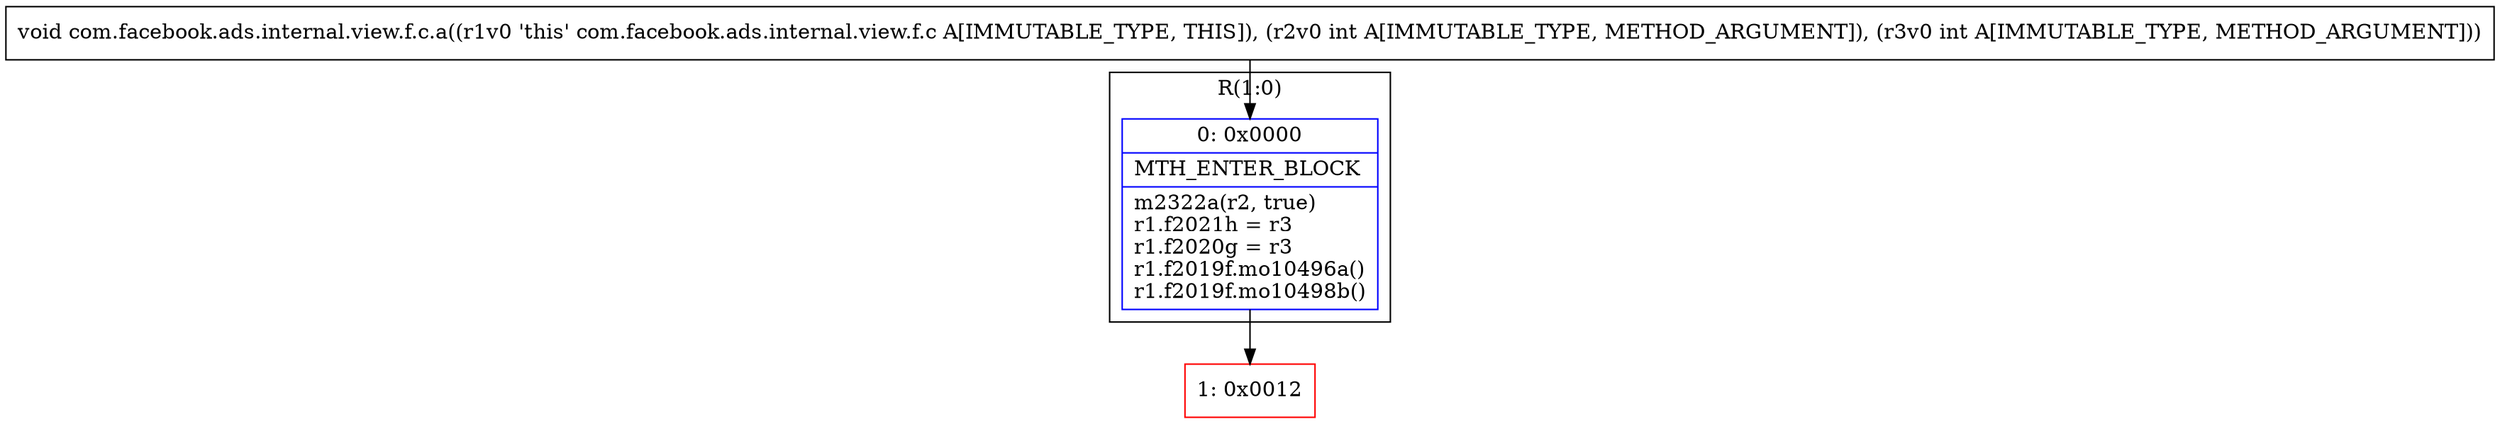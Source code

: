 digraph "CFG forcom.facebook.ads.internal.view.f.c.a(II)V" {
subgraph cluster_Region_718392023 {
label = "R(1:0)";
node [shape=record,color=blue];
Node_0 [shape=record,label="{0\:\ 0x0000|MTH_ENTER_BLOCK\l|m2322a(r2, true)\lr1.f2021h = r3\lr1.f2020g = r3\lr1.f2019f.mo10496a()\lr1.f2019f.mo10498b()\l}"];
}
Node_1 [shape=record,color=red,label="{1\:\ 0x0012}"];
MethodNode[shape=record,label="{void com.facebook.ads.internal.view.f.c.a((r1v0 'this' com.facebook.ads.internal.view.f.c A[IMMUTABLE_TYPE, THIS]), (r2v0 int A[IMMUTABLE_TYPE, METHOD_ARGUMENT]), (r3v0 int A[IMMUTABLE_TYPE, METHOD_ARGUMENT])) }"];
MethodNode -> Node_0;
Node_0 -> Node_1;
}

